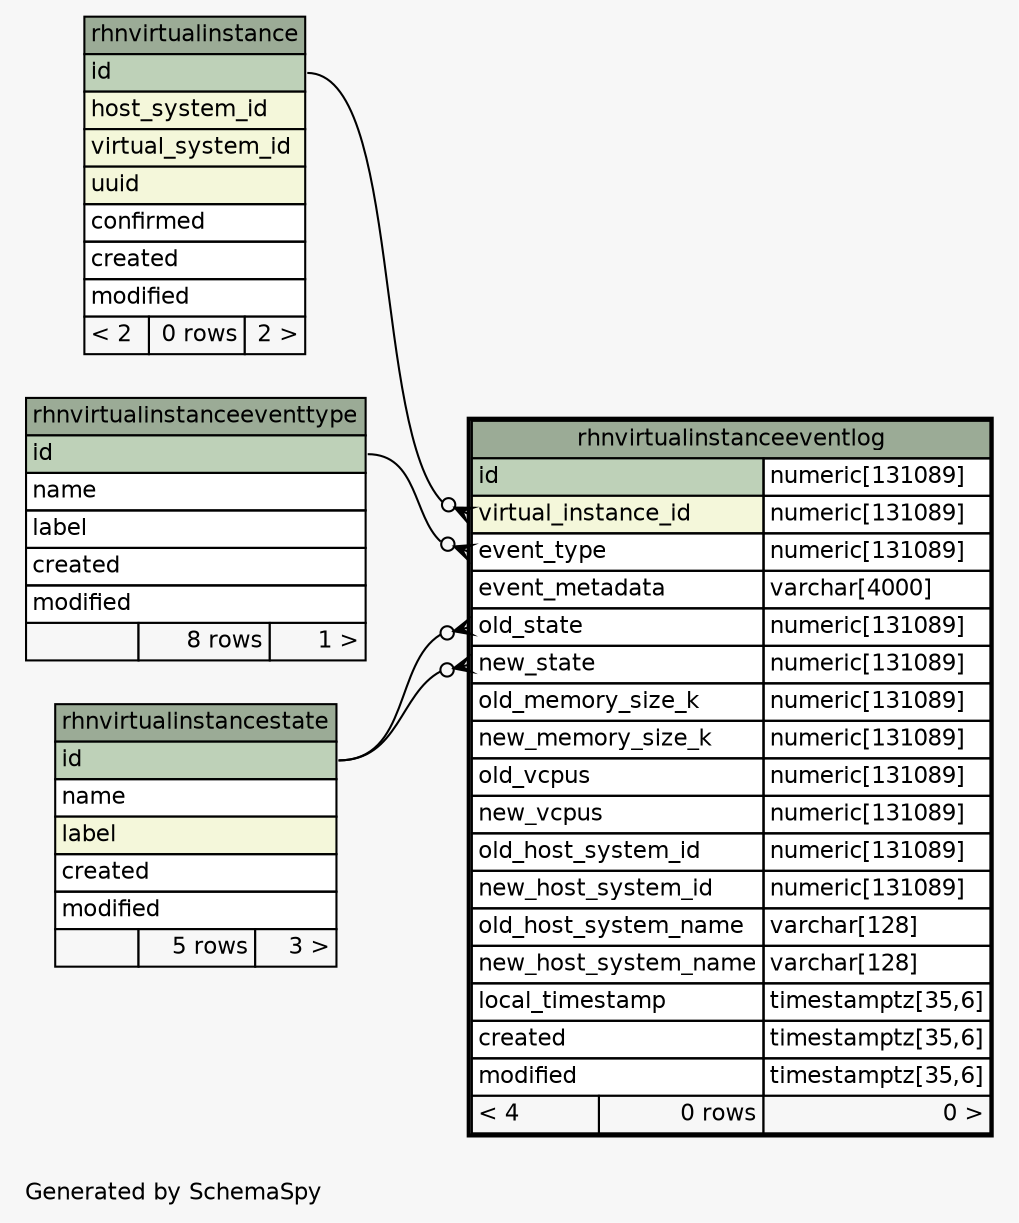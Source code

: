 // dot 2.26.0 on Linux 2.6.32-504.el6.x86_64
// SchemaSpy rev 590
digraph "oneDegreeRelationshipsDiagram" {
  graph [
    rankdir="RL"
    bgcolor="#f7f7f7"
    label="\nGenerated by SchemaSpy"
    labeljust="l"
    nodesep="0.18"
    ranksep="0.46"
    fontname="Helvetica"
    fontsize="11"
  ];
  node [
    fontname="Helvetica"
    fontsize="11"
    shape="plaintext"
  ];
  edge [
    arrowsize="0.8"
  ];
  "rhnvirtualinstanceeventlog":"event_type":w -> "rhnvirtualinstanceeventtype":"id":e [arrowhead=none dir=back arrowtail=crowodot];
  "rhnvirtualinstanceeventlog":"new_state":w -> "rhnvirtualinstancestate":"id":e [arrowhead=none dir=back arrowtail=crowodot];
  "rhnvirtualinstanceeventlog":"old_state":w -> "rhnvirtualinstancestate":"id":e [arrowhead=none dir=back arrowtail=crowodot];
  "rhnvirtualinstanceeventlog":"virtual_instance_id":w -> "rhnvirtualinstance":"id":e [arrowhead=none dir=back arrowtail=crowodot];
  "rhnvirtualinstance" [
    label=<
    <TABLE BORDER="0" CELLBORDER="1" CELLSPACING="0" BGCOLOR="#ffffff">
      <TR><TD COLSPAN="3" BGCOLOR="#9bab96" ALIGN="CENTER">rhnvirtualinstance</TD></TR>
      <TR><TD PORT="id" COLSPAN="3" BGCOLOR="#bed1b8" ALIGN="LEFT">id</TD></TR>
      <TR><TD PORT="host_system_id" COLSPAN="3" BGCOLOR="#f4f7da" ALIGN="LEFT">host_system_id</TD></TR>
      <TR><TD PORT="virtual_system_id" COLSPAN="3" BGCOLOR="#f4f7da" ALIGN="LEFT">virtual_system_id</TD></TR>
      <TR><TD PORT="uuid" COLSPAN="3" BGCOLOR="#f4f7da" ALIGN="LEFT">uuid</TD></TR>
      <TR><TD PORT="confirmed" COLSPAN="3" ALIGN="LEFT">confirmed</TD></TR>
      <TR><TD PORT="created" COLSPAN="3" ALIGN="LEFT">created</TD></TR>
      <TR><TD PORT="modified" COLSPAN="3" ALIGN="LEFT">modified</TD></TR>
      <TR><TD ALIGN="LEFT" BGCOLOR="#f7f7f7">&lt; 2</TD><TD ALIGN="RIGHT" BGCOLOR="#f7f7f7">0 rows</TD><TD ALIGN="RIGHT" BGCOLOR="#f7f7f7">2 &gt;</TD></TR>
    </TABLE>>
    URL="rhnvirtualinstance.html"
    tooltip="rhnvirtualinstance"
  ];
  "rhnvirtualinstanceeventlog" [
    label=<
    <TABLE BORDER="2" CELLBORDER="1" CELLSPACING="0" BGCOLOR="#ffffff">
      <TR><TD COLSPAN="3" BGCOLOR="#9bab96" ALIGN="CENTER">rhnvirtualinstanceeventlog</TD></TR>
      <TR><TD PORT="id" COLSPAN="2" BGCOLOR="#bed1b8" ALIGN="LEFT">id</TD><TD PORT="id.type" ALIGN="LEFT">numeric[131089]</TD></TR>
      <TR><TD PORT="virtual_instance_id" COLSPAN="2" BGCOLOR="#f4f7da" ALIGN="LEFT">virtual_instance_id</TD><TD PORT="virtual_instance_id.type" ALIGN="LEFT">numeric[131089]</TD></TR>
      <TR><TD PORT="event_type" COLSPAN="2" ALIGN="LEFT">event_type</TD><TD PORT="event_type.type" ALIGN="LEFT">numeric[131089]</TD></TR>
      <TR><TD PORT="event_metadata" COLSPAN="2" ALIGN="LEFT">event_metadata</TD><TD PORT="event_metadata.type" ALIGN="LEFT">varchar[4000]</TD></TR>
      <TR><TD PORT="old_state" COLSPAN="2" ALIGN="LEFT">old_state</TD><TD PORT="old_state.type" ALIGN="LEFT">numeric[131089]</TD></TR>
      <TR><TD PORT="new_state" COLSPAN="2" ALIGN="LEFT">new_state</TD><TD PORT="new_state.type" ALIGN="LEFT">numeric[131089]</TD></TR>
      <TR><TD PORT="old_memory_size_k" COLSPAN="2" ALIGN="LEFT">old_memory_size_k</TD><TD PORT="old_memory_size_k.type" ALIGN="LEFT">numeric[131089]</TD></TR>
      <TR><TD PORT="new_memory_size_k" COLSPAN="2" ALIGN="LEFT">new_memory_size_k</TD><TD PORT="new_memory_size_k.type" ALIGN="LEFT">numeric[131089]</TD></TR>
      <TR><TD PORT="old_vcpus" COLSPAN="2" ALIGN="LEFT">old_vcpus</TD><TD PORT="old_vcpus.type" ALIGN="LEFT">numeric[131089]</TD></TR>
      <TR><TD PORT="new_vcpus" COLSPAN="2" ALIGN="LEFT">new_vcpus</TD><TD PORT="new_vcpus.type" ALIGN="LEFT">numeric[131089]</TD></TR>
      <TR><TD PORT="old_host_system_id" COLSPAN="2" ALIGN="LEFT">old_host_system_id</TD><TD PORT="old_host_system_id.type" ALIGN="LEFT">numeric[131089]</TD></TR>
      <TR><TD PORT="new_host_system_id" COLSPAN="2" ALIGN="LEFT">new_host_system_id</TD><TD PORT="new_host_system_id.type" ALIGN="LEFT">numeric[131089]</TD></TR>
      <TR><TD PORT="old_host_system_name" COLSPAN="2" ALIGN="LEFT">old_host_system_name</TD><TD PORT="old_host_system_name.type" ALIGN="LEFT">varchar[128]</TD></TR>
      <TR><TD PORT="new_host_system_name" COLSPAN="2" ALIGN="LEFT">new_host_system_name</TD><TD PORT="new_host_system_name.type" ALIGN="LEFT">varchar[128]</TD></TR>
      <TR><TD PORT="local_timestamp" COLSPAN="2" ALIGN="LEFT">local_timestamp</TD><TD PORT="local_timestamp.type" ALIGN="LEFT">timestamptz[35,6]</TD></TR>
      <TR><TD PORT="created" COLSPAN="2" ALIGN="LEFT">created</TD><TD PORT="created.type" ALIGN="LEFT">timestamptz[35,6]</TD></TR>
      <TR><TD PORT="modified" COLSPAN="2" ALIGN="LEFT">modified</TD><TD PORT="modified.type" ALIGN="LEFT">timestamptz[35,6]</TD></TR>
      <TR><TD ALIGN="LEFT" BGCOLOR="#f7f7f7">&lt; 4</TD><TD ALIGN="RIGHT" BGCOLOR="#f7f7f7">0 rows</TD><TD ALIGN="RIGHT" BGCOLOR="#f7f7f7">0 &gt;</TD></TR>
    </TABLE>>
    URL="rhnvirtualinstanceeventlog.html"
    tooltip="rhnvirtualinstanceeventlog"
  ];
  "rhnvirtualinstanceeventtype" [
    label=<
    <TABLE BORDER="0" CELLBORDER="1" CELLSPACING="0" BGCOLOR="#ffffff">
      <TR><TD COLSPAN="3" BGCOLOR="#9bab96" ALIGN="CENTER">rhnvirtualinstanceeventtype</TD></TR>
      <TR><TD PORT="id" COLSPAN="3" BGCOLOR="#bed1b8" ALIGN="LEFT">id</TD></TR>
      <TR><TD PORT="name" COLSPAN="3" ALIGN="LEFT">name</TD></TR>
      <TR><TD PORT="label" COLSPAN="3" ALIGN="LEFT">label</TD></TR>
      <TR><TD PORT="created" COLSPAN="3" ALIGN="LEFT">created</TD></TR>
      <TR><TD PORT="modified" COLSPAN="3" ALIGN="LEFT">modified</TD></TR>
      <TR><TD ALIGN="LEFT" BGCOLOR="#f7f7f7">  </TD><TD ALIGN="RIGHT" BGCOLOR="#f7f7f7">8 rows</TD><TD ALIGN="RIGHT" BGCOLOR="#f7f7f7">1 &gt;</TD></TR>
    </TABLE>>
    URL="rhnvirtualinstanceeventtype.html"
    tooltip="rhnvirtualinstanceeventtype"
  ];
  "rhnvirtualinstancestate" [
    label=<
    <TABLE BORDER="0" CELLBORDER="1" CELLSPACING="0" BGCOLOR="#ffffff">
      <TR><TD COLSPAN="3" BGCOLOR="#9bab96" ALIGN="CENTER">rhnvirtualinstancestate</TD></TR>
      <TR><TD PORT="id" COLSPAN="3" BGCOLOR="#bed1b8" ALIGN="LEFT">id</TD></TR>
      <TR><TD PORT="name" COLSPAN="3" ALIGN="LEFT">name</TD></TR>
      <TR><TD PORT="label" COLSPAN="3" BGCOLOR="#f4f7da" ALIGN="LEFT">label</TD></TR>
      <TR><TD PORT="created" COLSPAN="3" ALIGN="LEFT">created</TD></TR>
      <TR><TD PORT="modified" COLSPAN="3" ALIGN="LEFT">modified</TD></TR>
      <TR><TD ALIGN="LEFT" BGCOLOR="#f7f7f7">  </TD><TD ALIGN="RIGHT" BGCOLOR="#f7f7f7">5 rows</TD><TD ALIGN="RIGHT" BGCOLOR="#f7f7f7">3 &gt;</TD></TR>
    </TABLE>>
    URL="rhnvirtualinstancestate.html"
    tooltip="rhnvirtualinstancestate"
  ];
}
